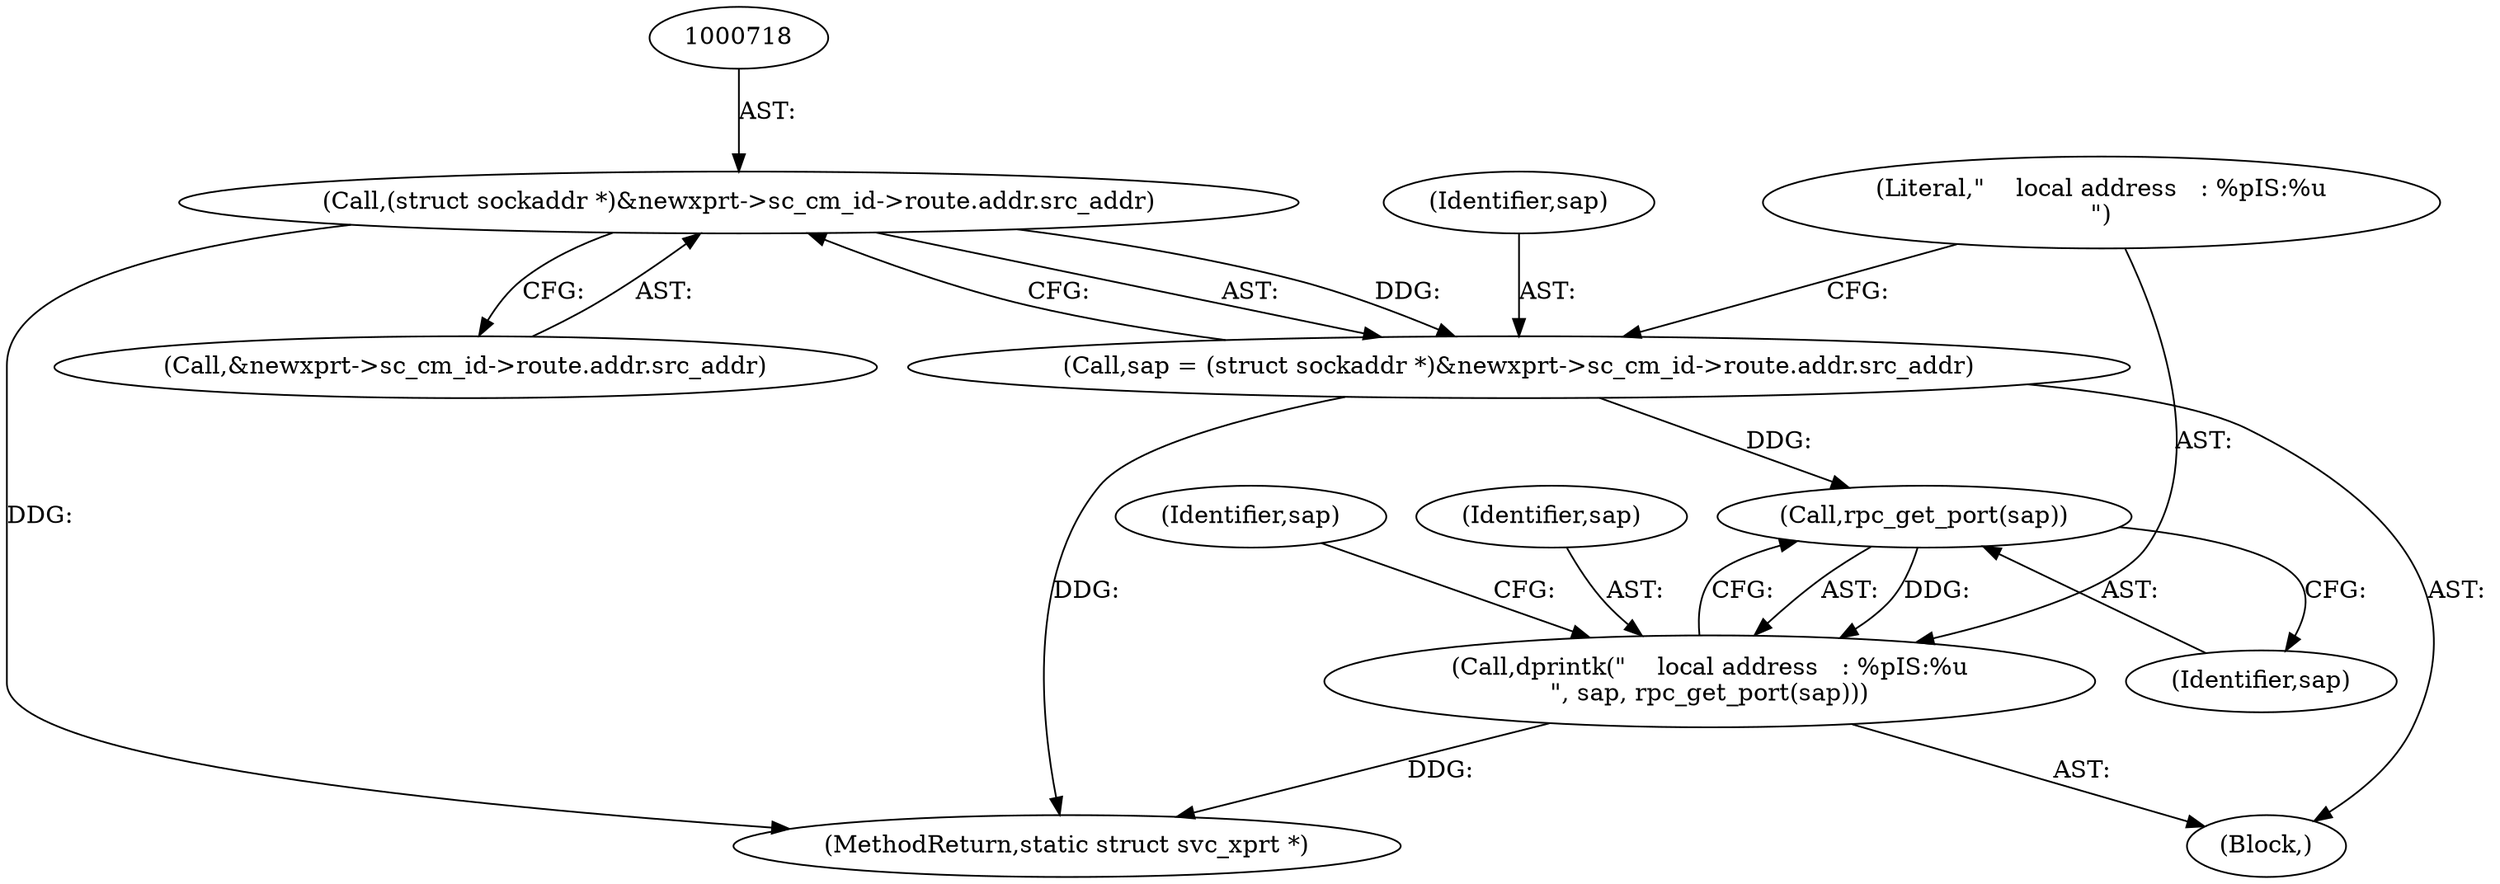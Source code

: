 digraph "0_linux_c70422f760c120480fee4de6c38804c72aa26bc1_44@pointer" {
"1000717" [label="(Call,(struct sockaddr *)&newxprt->sc_cm_id->route.addr.src_addr)"];
"1000715" [label="(Call,sap = (struct sockaddr *)&newxprt->sc_cm_id->route.addr.src_addr)"];
"1000732" [label="(Call,rpc_get_port(sap))"];
"1000729" [label="(Call,dprintk(\"    local address   : %pIS:%u\n\", sap, rpc_get_port(sap)))"];
"1000717" [label="(Call,(struct sockaddr *)&newxprt->sc_cm_id->route.addr.src_addr)"];
"1000817" [label="(MethodReturn,static struct svc_xprt *)"];
"1000715" [label="(Call,sap = (struct sockaddr *)&newxprt->sc_cm_id->route.addr.src_addr)"];
"1000735" [label="(Identifier,sap)"];
"1000716" [label="(Identifier,sap)"];
"1000730" [label="(Literal,\"    local address   : %pIS:%u\n\")"];
"1000113" [label="(Block,)"];
"1000729" [label="(Call,dprintk(\"    local address   : %pIS:%u\n\", sap, rpc_get_port(sap)))"];
"1000733" [label="(Identifier,sap)"];
"1000731" [label="(Identifier,sap)"];
"1000719" [label="(Call,&newxprt->sc_cm_id->route.addr.src_addr)"];
"1000732" [label="(Call,rpc_get_port(sap))"];
"1000717" -> "1000715"  [label="AST: "];
"1000717" -> "1000719"  [label="CFG: "];
"1000718" -> "1000717"  [label="AST: "];
"1000719" -> "1000717"  [label="AST: "];
"1000715" -> "1000717"  [label="CFG: "];
"1000717" -> "1000817"  [label="DDG: "];
"1000717" -> "1000715"  [label="DDG: "];
"1000715" -> "1000113"  [label="AST: "];
"1000716" -> "1000715"  [label="AST: "];
"1000730" -> "1000715"  [label="CFG: "];
"1000715" -> "1000817"  [label="DDG: "];
"1000715" -> "1000732"  [label="DDG: "];
"1000732" -> "1000729"  [label="AST: "];
"1000732" -> "1000733"  [label="CFG: "];
"1000733" -> "1000732"  [label="AST: "];
"1000729" -> "1000732"  [label="CFG: "];
"1000732" -> "1000729"  [label="DDG: "];
"1000729" -> "1000113"  [label="AST: "];
"1000730" -> "1000729"  [label="AST: "];
"1000731" -> "1000729"  [label="AST: "];
"1000735" -> "1000729"  [label="CFG: "];
"1000729" -> "1000817"  [label="DDG: "];
}
